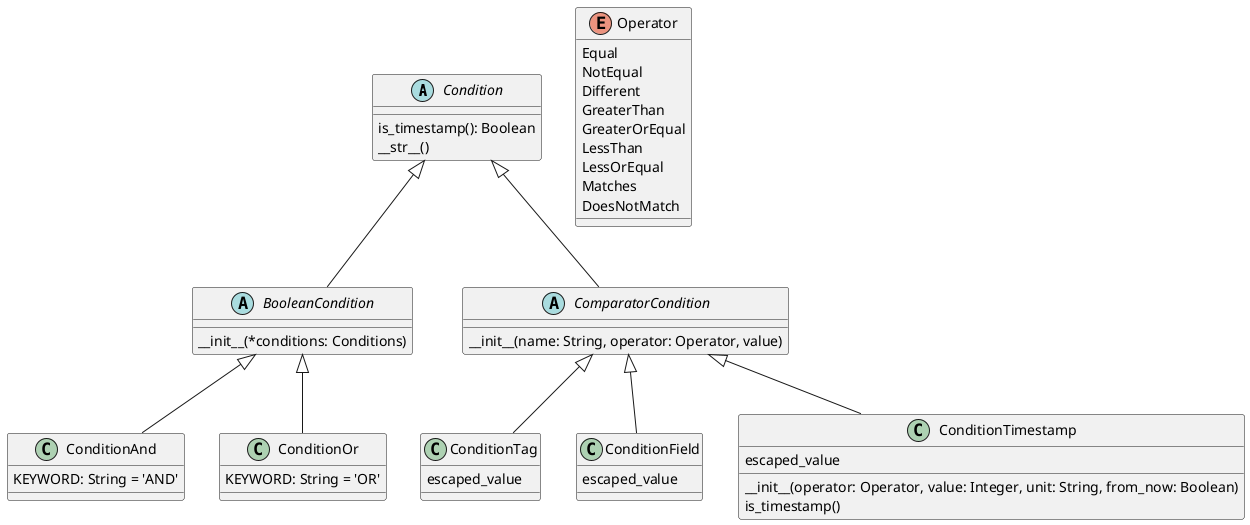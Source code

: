 @startuml

abstract class Condition {
  is_timestamp(): Boolean
  __str__()
}

abstract class BooleanCondition {
  __init__(*conditions: Conditions)
}

class ConditionAnd {
  KEYWORD: String = 'AND'
}

class ConditionOr {
  KEYWORD: String = 'OR'
}

enum Operator {
  Equal
  NotEqual
  Different
  GreaterThan
  GreaterOrEqual
  LessThan
  LessOrEqual
  Matches
  DoesNotMatch
}

abstract class ComparatorCondition {
  __init__(name: String, operator: Operator, value)
}

class ConditionTag {
  escaped_value
}

class ConditionField {
  escaped_value
}

class ConditionTimestamp {
  __init__(operator: Operator, value: Integer, unit: String, from_now: Boolean)
  escaped_value
  is_timestamp()
}

Condition <|-- BooleanCondition
Condition <|-- ComparatorCondition
BooleanCondition <|-- ConditionAnd
BooleanCondition <|-- ConditionOr
ComparatorCondition <|-- ConditionTag
ComparatorCondition <|-- ConditionField
ComparatorCondition <|-- ConditionTimestamp

@enduml
